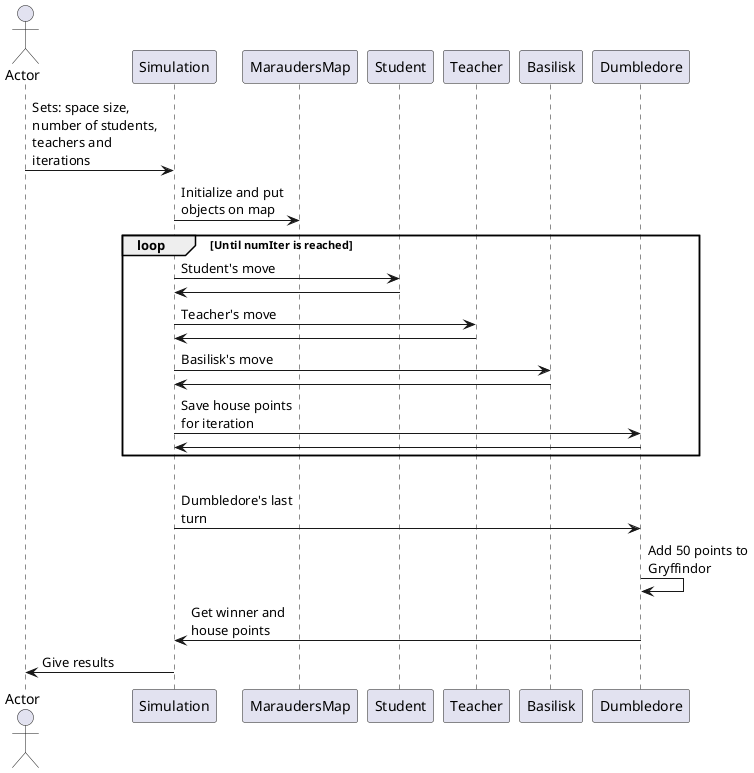 @startuml
'https://plantuml.com/sequence-diagram
skinparam maxMessageSize 125

actor Actor

Actor -> Simulation: Sets: space size, number of students, teachers and iterations
Simulation -> MaraudersMap: Initialize and put objects on map

    loop Until numIter is reached
       Simulation -> Student: Student's move
       Simulation <- Student
       Simulation -> Teacher: Teacher's move
       Simulation <- Teacher
       Simulation -> Basilisk: Basilisk's move
       Simulation <- Basilisk
       Simulation -> Dumbledore: Save house points for iteration
       Simulation <- Dumbledore
    end
    ||||
    Simulation -> Dumbledore: Dumbledore's last turn
    Dumbledore -> Dumbledore: Add 50 points to Gryffindor
    Dumbledore -> Simulation: Get winner and house points

Simulation -> Actor: Give results
@enduml